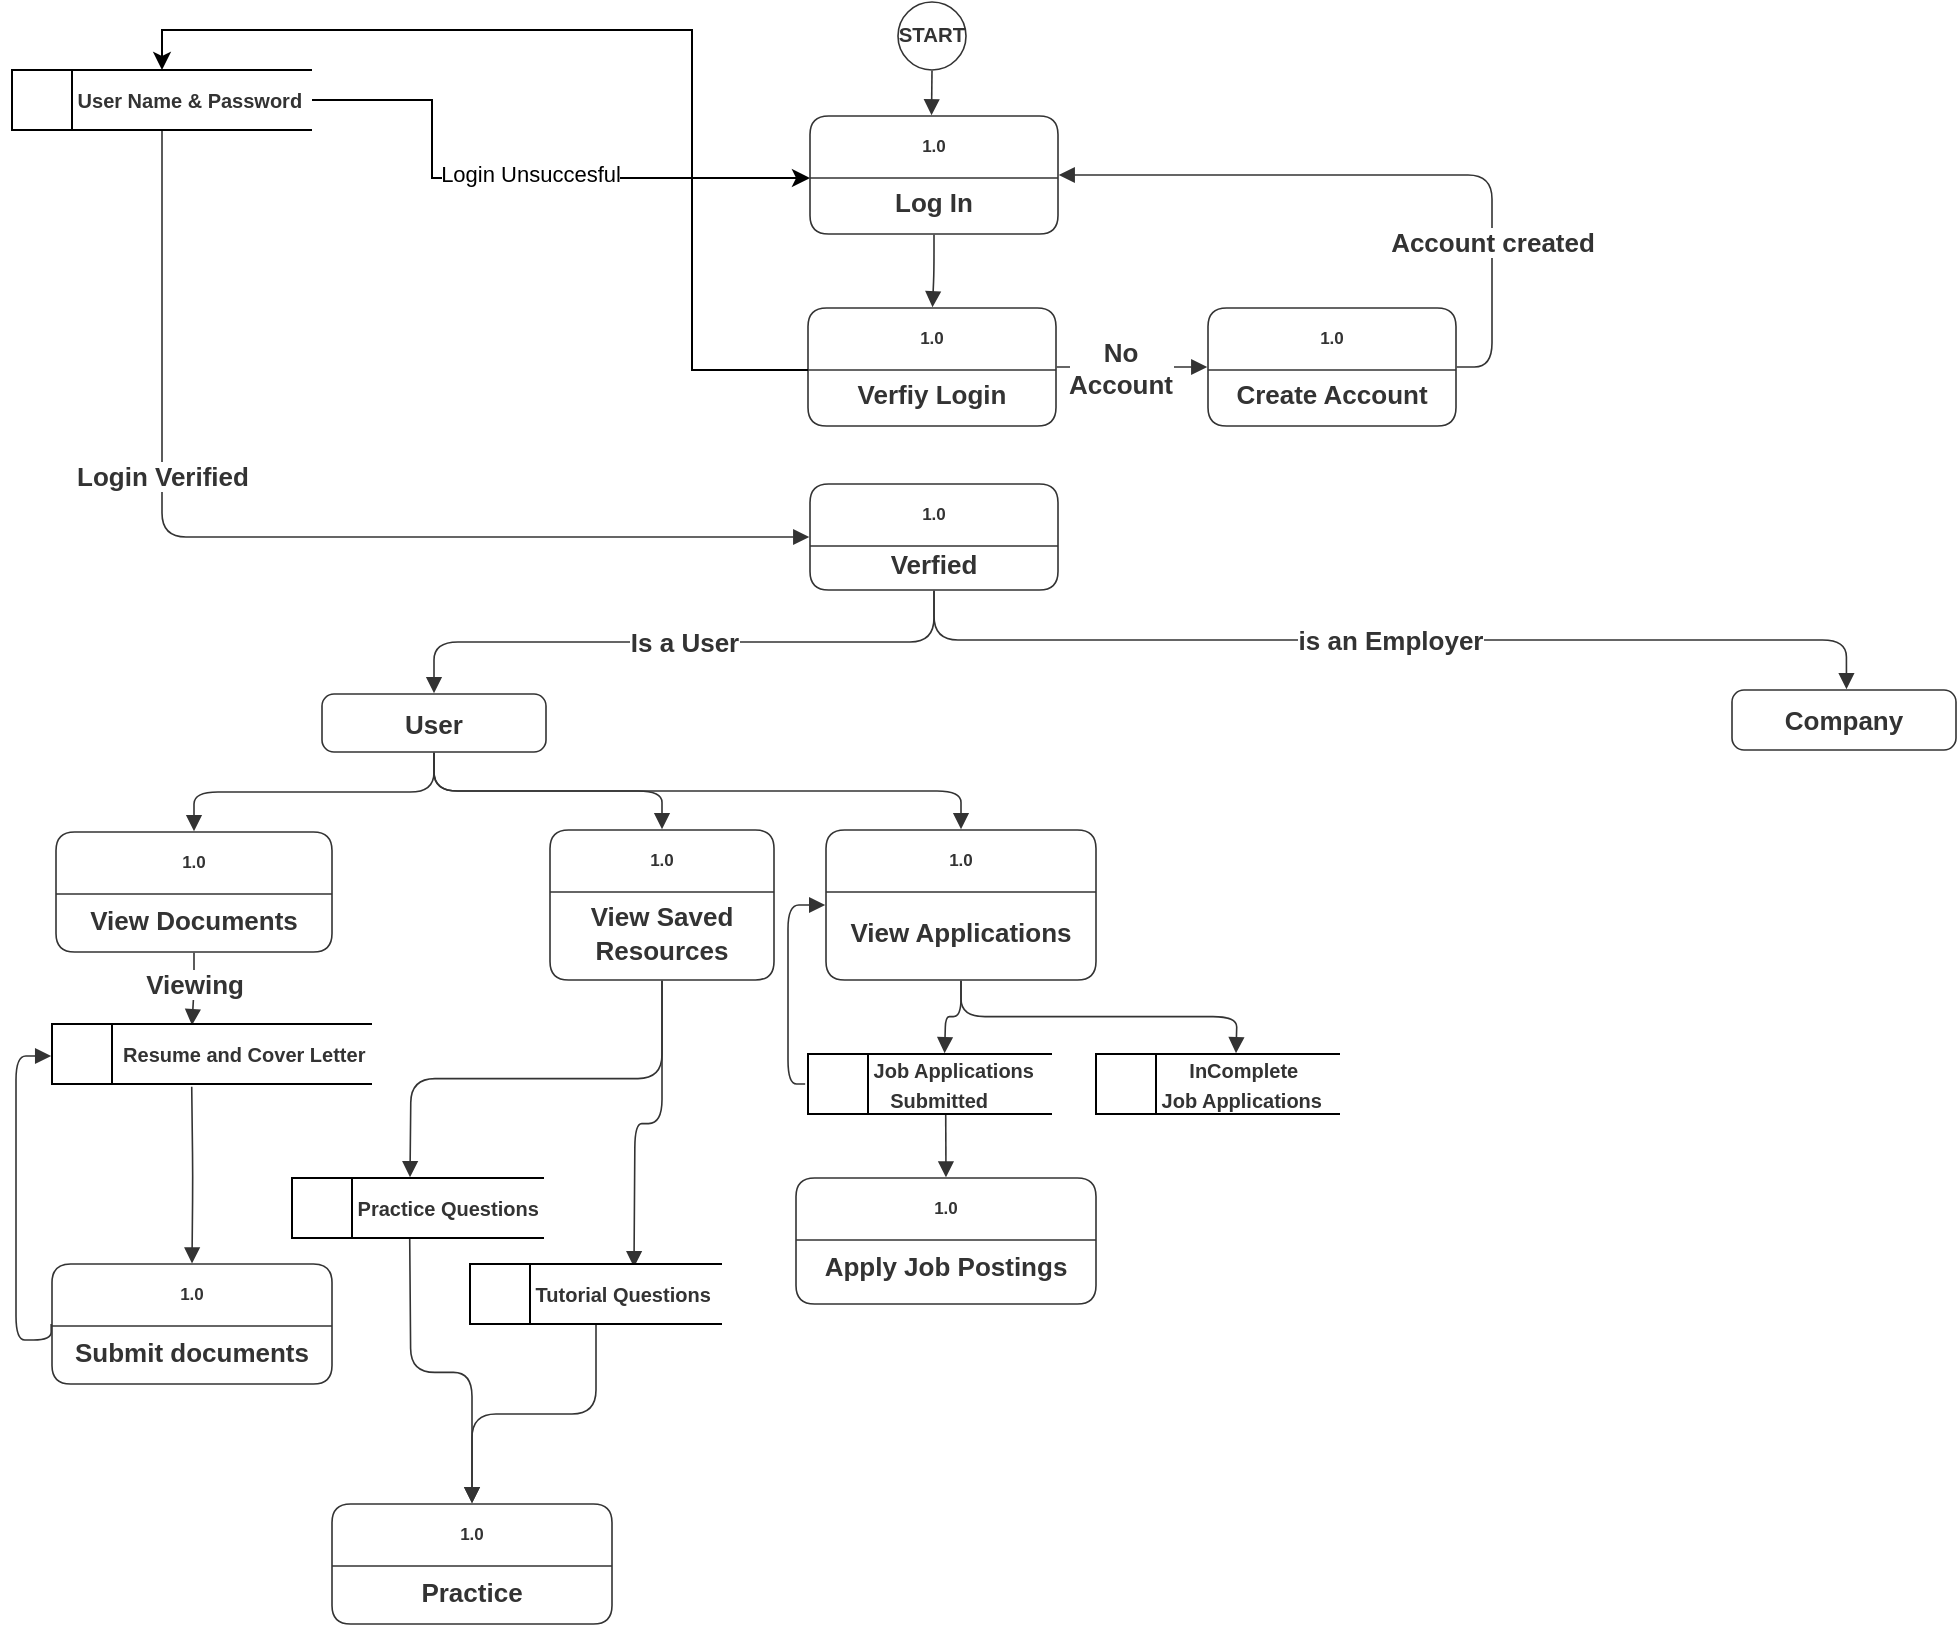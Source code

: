 <mxfile version="15.8.4" type="device"><diagram id="KmNUvOpDj0zJ07PrH_Db" name="Page-1"><mxGraphModel dx="1689" dy="1010" grid="1" gridSize="10" guides="1" tooltips="1" connect="1" arrows="1" fold="1" page="1" pageScale="1" pageWidth="850" pageHeight="1100" math="0" shadow="0"><root><mxCell id="0"/><mxCell id="1" parent="0"/><UserObject label="START" lucidchartObjectId="FQnumSBuj~.i" id="zn9brdSnDE_DbDyP9B-y-1"><mxCell style="html=1;overflow=block;blockSpacing=1;whiteSpace=wrap;ellipse;whiteSpace=wrap;fontSize=10.2;fontColor=#333333;fontStyle=1;align=center;spacing=0;strokeColor=#333333;strokeOpacity=100;fillOpacity=100;rounded=1;absoluteArcSize=1;arcSize=12;fillColor=#ffffff;strokeWidth=0.8;" vertex="1" parent="1"><mxGeometry x="453" y="40" width="34" height="34" as="geometry"/></mxCell></UserObject><UserObject label="User" lucidchartObjectId="yRnuwQ.iAK_C" id="zn9brdSnDE_DbDyP9B-y-2"><mxCell style="html=1;overflow=block;blockSpacing=1;whiteSpace=wrap;;whiteSpace=wrap;fontSize=13;fontColor=#333333;fontStyle=1;align=center;spacing=0;strokeColor=#333333;strokeOpacity=100;fillOpacity=100;rounded=1;absoluteArcSize=1;arcSize=12;fillColor=#ffffff;strokeWidth=0.8;" vertex="1" parent="1"><mxGeometry x="165" y="386" width="112" height="29" as="geometry"/></mxCell></UserObject><mxCell id="zn9brdSnDE_DbDyP9B-y-3" value="&lt;div style=&quot;display: flex; justify-content: center; text-align: center; align-items: baseline; font-size: 0; line-height: 1.25;margin-top: -2px;&quot;&gt;&lt;span&gt;&lt;span style=&quot;font-size:8.5px;color:#333333;font-weight: bold;&quot;&gt;1.0&lt;/span&gt;&lt;/span&gt;&lt;/div&gt;" style="shape=swimlane;html=1;rounded=1;arcSize=10;collapsible=0;fontStyle=0;startSize=31;whiteSpace=wrap;overflow=block;blockSpacing=1;fontSize=13;spacing=0;strokeColor=#333333;strokeOpacity=100;fillOpacity=100;fillColor=#ffffff;strokeWidth=0.8;swimlaneFillColor=#ffffff;" vertex="1" parent="1"><mxGeometry x="409" y="97" width="124" height="59" as="geometry"/></mxCell><mxCell id="zn9brdSnDE_DbDyP9B-y-4" value="&lt;div style=&quot;display: flex; justify-content: center; text-align: center; align-items: baseline; font-size: 0; line-height: 1.25;margin-top: -2px;&quot;&gt;&lt;span&gt;&lt;span style=&quot;font-size:13px;color:#333333;font-weight: bold;&quot;&gt;Log In&lt;/span&gt;&lt;/span&gt;&lt;/div&gt;" style="rounded=1;arcSize=10;strokeColor=none;fillColor=none;whiteSpace=wrap;overflow=block;blockSpacing=1;html=1;fontSize=13;spacing=0;strokeOpacity=100;fillOpacity=100;strokeWidth=0.8;" vertex="1" parent="zn9brdSnDE_DbDyP9B-y-3"><mxGeometry y="31" width="124" height="28" as="geometry"/></mxCell><mxCell id="zn9brdSnDE_DbDyP9B-y-5" value="&lt;div style=&quot;display: flex; justify-content: center; text-align: center; align-items: baseline; font-size: 0; line-height: 1.25;margin-top: -2px;&quot;&gt;&lt;span&gt;&lt;span style=&quot;font-size:8.5px;color:#333333;font-weight: bold;&quot;&gt;1.0&lt;/span&gt;&lt;/span&gt;&lt;/div&gt;" style="shape=swimlane;html=1;rounded=1;arcSize=10;collapsible=0;fontStyle=0;startSize=31;whiteSpace=wrap;overflow=block;blockSpacing=1;fontSize=13;spacing=0;strokeColor=#333333;strokeOpacity=100;fillOpacity=100;fillColor=#ffffff;strokeWidth=0.8;swimlaneFillColor=#ffffff;" vertex="1" parent="1"><mxGeometry x="408" y="193" width="124" height="59" as="geometry"/></mxCell><mxCell id="zn9brdSnDE_DbDyP9B-y-6" value="&lt;div style=&quot;display: flex; justify-content: center; text-align: center; align-items: baseline; font-size: 0; line-height: 1.25;margin-top: -2px;&quot;&gt;&lt;span&gt;&lt;span style=&quot;font-size:13px;color:#333333;font-weight: bold;&quot;&gt;Verfiy Login&lt;/span&gt;&lt;/span&gt;&lt;/div&gt;" style="rounded=1;arcSize=10;strokeColor=none;fillColor=none;whiteSpace=wrap;overflow=block;blockSpacing=1;html=1;fontSize=13;spacing=0;strokeOpacity=100;fillOpacity=100;strokeWidth=0.8;" vertex="1" parent="zn9brdSnDE_DbDyP9B-y-5"><mxGeometry y="31" width="124" height="28" as="geometry"/></mxCell><UserObject label="" lucidchartObjectId="QTnu6b7wUjDt" id="zn9brdSnDE_DbDyP9B-y-7"><mxCell style="html=1;jettySize=18;whiteSpace=wrap;overflow=block;blockSpacing=1;fontSize=13;strokeColor=#333333;strokeOpacity=100;strokeWidth=0.8;rounded=1;arcSize=24;edgeStyle=orthogonalEdgeStyle;startArrow=none;;endArrow=block;endFill=1;;exitX=0.5;exitY=1.006;exitPerimeter=0;entryX=0.502;entryY=-0.006;entryPerimeter=0;" edge="1" parent="1" source="zn9brdSnDE_DbDyP9B-y-3" target="zn9brdSnDE_DbDyP9B-y-5"><mxGeometry width="100" height="100" relative="1" as="geometry"><Array as="points"/></mxGeometry></mxCell></UserObject><UserObject label="" lucidchartObjectId="vUnuLAOamft-" id="zn9brdSnDE_DbDyP9B-y-8"><mxCell style="html=1;jettySize=18;whiteSpace=wrap;overflow=block;blockSpacing=1;fontSize=13;strokeColor=#333333;strokeOpacity=100;strokeWidth=0.8;rounded=1;arcSize=24;edgeStyle=orthogonalEdgeStyle;startArrow=none;;endArrow=block;endFill=1;;exitX=1.003;exitY=0.5;exitPerimeter=0;entryX=-0.003;entryY=0.5;entryPerimeter=0;" edge="1" parent="1" source="zn9brdSnDE_DbDyP9B-y-5" target="zn9brdSnDE_DbDyP9B-y-10"><mxGeometry width="100" height="100" relative="1" as="geometry"><Array as="points"/></mxGeometry></mxCell></UserObject><mxCell id="zn9brdSnDE_DbDyP9B-y-9" value="No&#10;Account" style="text;html=1;resizable=0;labelBackgroundColor=#ffffff;align=center;verticalAlign=middle;fontStyle=1;fontColor=#333333;;fontSize=13;" vertex="1" parent="zn9brdSnDE_DbDyP9B-y-8"><mxGeometry x="-0.182" relative="1" as="geometry"/></mxCell><mxCell id="zn9brdSnDE_DbDyP9B-y-10" value="&lt;div style=&quot;display: flex; justify-content: center; text-align: center; align-items: baseline; font-size: 0; line-height: 1.25;margin-top: -2px;&quot;&gt;&lt;span&gt;&lt;span style=&quot;font-size:8.5px;color:#333333;font-weight: bold;&quot;&gt;1.0&lt;/span&gt;&lt;/span&gt;&lt;/div&gt;" style="shape=swimlane;html=1;rounded=1;arcSize=10;collapsible=0;fontStyle=0;startSize=31;whiteSpace=wrap;overflow=block;blockSpacing=1;fontSize=13;spacing=0;strokeColor=#333333;strokeOpacity=100;fillOpacity=100;fillColor=#ffffff;strokeWidth=0.8;swimlaneFillColor=#ffffff;" vertex="1" parent="1"><mxGeometry x="608" y="193" width="124" height="59" as="geometry"/></mxCell><mxCell id="zn9brdSnDE_DbDyP9B-y-11" value="&lt;div style=&quot;display: flex; justify-content: center; text-align: center; align-items: baseline; font-size: 0; line-height: 1.25;margin-top: -2px;&quot;&gt;&lt;span&gt;&lt;span style=&quot;font-size:13px;color:#333333;font-weight: bold;&quot;&gt;Create Account&lt;/span&gt;&lt;/span&gt;&lt;/div&gt;" style="rounded=1;arcSize=10;strokeColor=none;fillColor=none;whiteSpace=wrap;overflow=block;blockSpacing=1;html=1;fontSize=13;spacing=0;strokeOpacity=100;fillOpacity=100;strokeWidth=0.8;" vertex="1" parent="zn9brdSnDE_DbDyP9B-y-10"><mxGeometry y="31" width="124" height="28" as="geometry"/></mxCell><UserObject label="" lucidchartObjectId="NVnuejFnyBEx" id="zn9brdSnDE_DbDyP9B-y-12"><mxCell style="html=1;jettySize=18;whiteSpace=wrap;fontSize=13;strokeColor=#333333;strokeOpacity=100;strokeWidth=0.8;rounded=1;arcSize=24;edgeStyle=orthogonalEdgeStyle;startArrow=none;;endArrow=block;endFill=1;;exitX=1.003;exitY=0.5;exitPerimeter=0;entryX=1.003;entryY=0.5;entryPerimeter=0;" edge="1" parent="1" source="zn9brdSnDE_DbDyP9B-y-10" target="zn9brdSnDE_DbDyP9B-y-3"><mxGeometry width="100" height="100" relative="1" as="geometry"><Array as="points"/></mxGeometry></mxCell></UserObject><mxCell id="zn9brdSnDE_DbDyP9B-y-13" value="Account created" style="text;html=1;resizable=0;labelBackgroundColor=#ffffff;align=center;verticalAlign=middle;fontStyle=1;fontColor=#333333;;fontSize=13;" vertex="1" parent="zn9brdSnDE_DbDyP9B-y-12"><mxGeometry x="-0.513" relative="1" as="geometry"/></mxCell><UserObject label="Company" lucidchartObjectId="eXnu.SFmPcxK" id="zn9brdSnDE_DbDyP9B-y-14"><mxCell style="html=1;overflow=block;blockSpacing=1;whiteSpace=wrap;;whiteSpace=wrap;fontSize=13;fontColor=#333333;fontStyle=1;align=center;spacing=0;strokeColor=#333333;strokeOpacity=100;fillOpacity=100;rounded=1;absoluteArcSize=1;arcSize=12;fillColor=#ffffff;strokeWidth=0.8;" vertex="1" parent="1"><mxGeometry x="870" y="384" width="112" height="30" as="geometry"/></mxCell></UserObject><UserObject label="" lucidchartObjectId="R0nusZ9VJEem" id="zn9brdSnDE_DbDyP9B-y-15"><mxCell style="html=1;jettySize=18;whiteSpace=wrap;fontSize=13;strokeColor=#333333;strokeOpacity=100;strokeWidth=0.8;rounded=1;arcSize=24;edgeStyle=orthogonalEdgeStyle;startArrow=none;;endArrow=block;endFill=1;;exitX=0.5;exitY=1.011;exitPerimeter=0;entryX=0.49;entryY=-0.006;entryPerimeter=0;" edge="1" parent="1" source="zn9brdSnDE_DbDyP9B-y-1" target="zn9brdSnDE_DbDyP9B-y-3"><mxGeometry width="100" height="100" relative="1" as="geometry"><Array as="points"/></mxGeometry></mxCell></UserObject><mxCell id="zn9brdSnDE_DbDyP9B-y-19" value="&lt;div style=&quot;display: flex; justify-content: center; text-align: center; align-items: baseline; font-size: 0; line-height: 1.25;margin-top: -2px;&quot;&gt;&lt;span&gt;&lt;span style=&quot;font-size:8.5px;color:#333333;font-weight: bold;&quot;&gt;1.0&lt;/span&gt;&lt;/span&gt;&lt;/div&gt;" style="shape=swimlane;html=1;rounded=1;arcSize=10;collapsible=0;fontStyle=0;startSize=31;whiteSpace=wrap;overflow=block;blockSpacing=1;fontSize=13;spacing=0;strokeColor=#333333;strokeOpacity=100;fillOpacity=100;fillColor=#ffffff;strokeWidth=0.8;swimlaneFillColor=#ffffff;" vertex="1" parent="1"><mxGeometry x="409" y="281" width="124" height="53" as="geometry"/></mxCell><mxCell id="zn9brdSnDE_DbDyP9B-y-20" value="&lt;div style=&quot;display: flex; justify-content: center; text-align: center; align-items: baseline; font-size: 0; line-height: 1.25;margin-top: -2px;&quot;&gt;&lt;span&gt;&lt;span style=&quot;font-size:13px;color:#333333;font-weight: bold;&quot;&gt;Verfied&lt;/span&gt;&lt;/span&gt;&lt;/div&gt;" style="rounded=1;arcSize=10;strokeColor=none;fillColor=none;whiteSpace=wrap;overflow=block;blockSpacing=1;html=1;fontSize=13;spacing=0;strokeOpacity=100;fillOpacity=100;strokeWidth=0.8;" vertex="1" parent="zn9brdSnDE_DbDyP9B-y-19"><mxGeometry y="31" width="124" height="22" as="geometry"/></mxCell><UserObject label="" lucidchartObjectId="Aboup7MpkrA6" id="zn9brdSnDE_DbDyP9B-y-21"><mxCell style="html=1;jettySize=18;whiteSpace=wrap;fontSize=13;strokeColor=#333333;strokeOpacity=100;strokeWidth=0.8;rounded=1;arcSize=24;edgeStyle=orthogonalEdgeStyle;startArrow=none;;endArrow=block;endFill=1;;exitX=0.5;exitY=1;entryX=-0.003;entryY=0.5;entryPerimeter=0;exitDx=0;exitDy=0;" edge="1" parent="1" source="zn9brdSnDE_DbDyP9B-y-72" target="zn9brdSnDE_DbDyP9B-y-19"><mxGeometry width="100" height="100" relative="1" as="geometry"><Array as="points"/><mxPoint x="59.82" y="151.36" as="sourcePoint"/></mxGeometry></mxCell></UserObject><mxCell id="zn9brdSnDE_DbDyP9B-y-22" value="Login Verified" style="text;html=1;resizable=0;labelBackgroundColor=#ffffff;align=center;verticalAlign=middle;fontStyle=1;fontColor=#333333;;fontSize=13;" vertex="1" parent="zn9brdSnDE_DbDyP9B-y-21"><mxGeometry x="-0.346" relative="1" as="geometry"/></mxCell><UserObject label="" lucidchartObjectId="2bouBY3viOkr" id="zn9brdSnDE_DbDyP9B-y-25"><mxCell style="html=1;jettySize=18;whiteSpace=wrap;fontSize=13;strokeColor=#333333;strokeOpacity=100;strokeWidth=0.8;rounded=1;arcSize=24;edgeStyle=orthogonalEdgeStyle;startArrow=none;;endArrow=block;endFill=1;;exitX=0.5;exitY=1.007;exitPerimeter=0;entryX=0.511;entryY=-0.012;entryPerimeter=0;" edge="1" parent="1" source="zn9brdSnDE_DbDyP9B-y-19" target="zn9brdSnDE_DbDyP9B-y-14"><mxGeometry width="100" height="100" relative="1" as="geometry"><Array as="points"/></mxGeometry></mxCell></UserObject><mxCell id="zn9brdSnDE_DbDyP9B-y-26" value="is an Employer" style="text;html=1;resizable=0;labelBackgroundColor=#ffffff;align=center;verticalAlign=middle;fontStyle=1;fontColor=#333333;;fontSize=13;" vertex="1" parent="zn9brdSnDE_DbDyP9B-y-25"><mxGeometry relative="1" as="geometry"/></mxCell><UserObject label="" lucidchartObjectId="5boup.YwkAi6" id="zn9brdSnDE_DbDyP9B-y-27"><mxCell style="html=1;jettySize=18;whiteSpace=wrap;fontSize=13;strokeColor=#333333;strokeOpacity=100;strokeWidth=0.8;rounded=1;arcSize=24;edgeStyle=orthogonalEdgeStyle;startArrow=none;;endArrow=block;endFill=1;;exitX=0.5;exitY=1.007;exitPerimeter=0;entryX=0.5;entryY=-0.013;entryPerimeter=0;" edge="1" parent="1" source="zn9brdSnDE_DbDyP9B-y-19" target="zn9brdSnDE_DbDyP9B-y-2"><mxGeometry width="100" height="100" relative="1" as="geometry"><Array as="points"/></mxGeometry></mxCell></UserObject><mxCell id="zn9brdSnDE_DbDyP9B-y-28" value="Is a User" style="text;html=1;resizable=0;labelBackgroundColor=#ffffff;align=center;verticalAlign=middle;fontStyle=1;fontColor=#333333;;fontSize=13;" vertex="1" parent="zn9brdSnDE_DbDyP9B-y-27"><mxGeometry relative="1" as="geometry"/></mxCell><mxCell id="zn9brdSnDE_DbDyP9B-y-29" value="&lt;div style=&quot;display: flex; justify-content: center; text-align: center; align-items: baseline; font-size: 0; line-height: 1.25;margin-top: -2px;&quot;&gt;&lt;span&gt;&lt;span style=&quot;font-size:8.5px;color:#333333;font-weight: bold;&quot;&gt;1.0&lt;/span&gt;&lt;/span&gt;&lt;/div&gt;" style="shape=swimlane;html=1;rounded=1;arcSize=10;collapsible=0;fontStyle=0;startSize=31;whiteSpace=wrap;overflow=block;blockSpacing=1;fontSize=13;spacing=0;strokeColor=#333333;strokeOpacity=100;fillOpacity=100;fillColor=#ffffff;strokeWidth=0.8;swimlaneFillColor=#ffffff;" vertex="1" parent="1"><mxGeometry x="32" y="455" width="138" height="60" as="geometry"/></mxCell><mxCell id="zn9brdSnDE_DbDyP9B-y-30" value="&lt;div style=&quot;display: flex; justify-content: center; text-align: center; align-items: baseline; font-size: 0; line-height: 1.25;margin-top: -2px;&quot;&gt;&lt;span&gt;&lt;span style=&quot;font-size:13px;color:#333333;font-weight: bold;&quot;&gt;View Documents&lt;/span&gt;&lt;/span&gt;&lt;/div&gt;" style="rounded=1;arcSize=10;strokeColor=none;fillColor=none;whiteSpace=wrap;overflow=block;blockSpacing=1;html=1;fontSize=13;spacing=0;strokeOpacity=100;fillOpacity=100;strokeWidth=0.8;" vertex="1" parent="zn9brdSnDE_DbDyP9B-y-29"><mxGeometry y="31" width="138" height="29" as="geometry"/></mxCell><UserObject label="" lucidchartObjectId="ZeouPv21MM02" id="zn9brdSnDE_DbDyP9B-y-33"><mxCell style="html=1;jettySize=18;whiteSpace=wrap;fontSize=13;strokeColor=#333333;strokeOpacity=100;strokeWidth=0.8;rounded=1;arcSize=24;edgeStyle=orthogonalEdgeStyle;startArrow=none;;endArrow=block;endFill=1;;exitX=0.5;exitY=1.006;exitPerimeter=0;entryX=0.5;entryY=-0.013;entryPerimeter=0;" edge="1" parent="1" source="zn9brdSnDE_DbDyP9B-y-29"><mxGeometry width="100" height="100" relative="1" as="geometry"><Array as="points"/><mxPoint x="100" y="551.61" as="targetPoint"/></mxGeometry></mxCell></UserObject><mxCell id="zn9brdSnDE_DbDyP9B-y-34" value="Viewing" style="text;html=1;resizable=0;labelBackgroundColor=#ffffff;align=center;verticalAlign=middle;fontStyle=1;fontColor=#333333;;fontSize=13;" vertex="1" parent="zn9brdSnDE_DbDyP9B-y-33"><mxGeometry x="-0.195" relative="1" as="geometry"/></mxCell><UserObject label="" lucidchartObjectId="VfoucigJV-HY" id="zn9brdSnDE_DbDyP9B-y-35"><mxCell style="html=1;jettySize=18;whiteSpace=wrap;fontSize=13;strokeColor=#333333;strokeOpacity=100;strokeWidth=0.8;rounded=1;arcSize=24;edgeStyle=orthogonalEdgeStyle;startArrow=none;;endArrow=block;endFill=1;;exitX=0.5;exitY=1.013;exitPerimeter=0;entryX=0.5;entryY=-0.006;entryPerimeter=0;" edge="1" parent="1" source="zn9brdSnDE_DbDyP9B-y-2" target="zn9brdSnDE_DbDyP9B-y-29"><mxGeometry width="100" height="100" relative="1" as="geometry"><Array as="points"/></mxGeometry></mxCell></UserObject><mxCell id="zn9brdSnDE_DbDyP9B-y-36" value="&lt;div style=&quot;display: flex; justify-content: center; text-align: center; align-items: baseline; font-size: 0; line-height: 1.25;margin-top: -2px;&quot;&gt;&lt;span&gt;&lt;span style=&quot;font-size:8.5px;color:#333333;font-weight: bold;&quot;&gt;1.0&lt;/span&gt;&lt;/span&gt;&lt;/div&gt;" style="shape=swimlane;html=1;rounded=1;arcSize=10;collapsible=0;fontStyle=0;startSize=31;whiteSpace=wrap;overflow=block;blockSpacing=1;fontSize=13;spacing=0;strokeColor=#333333;strokeOpacity=100;fillOpacity=100;fillColor=#ffffff;strokeWidth=0.8;swimlaneFillColor=#ffffff;" vertex="1" parent="1"><mxGeometry x="279" y="454" width="112" height="75" as="geometry"/></mxCell><mxCell id="zn9brdSnDE_DbDyP9B-y-37" value="&lt;div style=&quot;display: flex; justify-content: center; text-align: center; align-items: baseline; font-size: 0; line-height: 1.25;margin-top: -2px;&quot;&gt;&lt;span&gt;&lt;span style=&quot;font-size:13px;color:#333333;font-weight: bold;&quot;&gt;View Saved Resources&lt;/span&gt;&lt;/span&gt;&lt;/div&gt;" style="rounded=1;arcSize=10;strokeColor=none;fillColor=none;whiteSpace=wrap;overflow=block;blockSpacing=1;html=1;fontSize=13;spacing=0;strokeOpacity=100;fillOpacity=100;strokeWidth=0.8;" vertex="1" parent="zn9brdSnDE_DbDyP9B-y-36"><mxGeometry y="31" width="112" height="44" as="geometry"/></mxCell><UserObject label="" lucidchartObjectId="thoudnpx~yCY" id="zn9brdSnDE_DbDyP9B-y-38"><mxCell style="html=1;jettySize=18;whiteSpace=wrap;fontSize=13;strokeColor=#333333;strokeOpacity=100;strokeWidth=0.8;rounded=1;arcSize=24;edgeStyle=orthogonalEdgeStyle;startArrow=none;;endArrow=block;endFill=1;;exitX=0.5;exitY=1.013;exitPerimeter=0;entryX=0.5;entryY=-0.005;entryPerimeter=0;" edge="1" parent="1" source="zn9brdSnDE_DbDyP9B-y-2" target="zn9brdSnDE_DbDyP9B-y-36"><mxGeometry width="100" height="100" relative="1" as="geometry"><Array as="points"/></mxGeometry></mxCell></UserObject><mxCell id="zn9brdSnDE_DbDyP9B-y-39" value="&lt;div style=&quot;display: flex; justify-content: center; text-align: center; align-items: baseline; font-size: 0; line-height: 1.25;margin-top: -2px;&quot;&gt;&lt;span&gt;&lt;span style=&quot;font-size:8.5px;color:#333333;font-weight: bold;&quot;&gt;1.0&lt;/span&gt;&lt;/span&gt;&lt;/div&gt;" style="shape=swimlane;html=1;rounded=1;arcSize=10;collapsible=0;fontStyle=0;startSize=31;whiteSpace=wrap;overflow=block;blockSpacing=1;fontSize=13;spacing=0;strokeColor=#333333;strokeOpacity=100;fillOpacity=100;fillColor=#ffffff;strokeWidth=0.8;swimlaneFillColor=#ffffff;" vertex="1" parent="1"><mxGeometry x="30" y="671" width="140" height="60" as="geometry"/></mxCell><mxCell id="zn9brdSnDE_DbDyP9B-y-40" value="&lt;div style=&quot;display: flex; justify-content: center; text-align: center; align-items: baseline; font-size: 0; line-height: 1.25;margin-top: -2px;&quot;&gt;&lt;span&gt;&lt;span style=&quot;font-size:13px;color:#333333;font-weight: bold;&quot;&gt;Submit documents&lt;/span&gt;&lt;/span&gt;&lt;/div&gt;" style="rounded=1;arcSize=10;strokeColor=none;fillColor=none;whiteSpace=wrap;overflow=block;blockSpacing=1;html=1;fontSize=13;spacing=0;strokeOpacity=100;fillOpacity=100;strokeWidth=0.8;" vertex="1" parent="zn9brdSnDE_DbDyP9B-y-39"><mxGeometry y="31" width="140" height="29" as="geometry"/></mxCell><UserObject label="" lucidchartObjectId="Niouq.XjF9X7" id="zn9brdSnDE_DbDyP9B-y-41"><mxCell style="html=1;jettySize=18;whiteSpace=wrap;fontSize=13;strokeColor=#333333;strokeOpacity=100;strokeWidth=0.8;rounded=1;arcSize=24;edgeStyle=orthogonalEdgeStyle;startArrow=none;;endArrow=block;endFill=1;;exitX=0.499;exitY=1.013;exitPerimeter=0;entryX=0.5;entryY=-0.005;entryPerimeter=0;" edge="1" parent="1" target="zn9brdSnDE_DbDyP9B-y-39"><mxGeometry width="100" height="100" relative="1" as="geometry"><Array as="points"/><mxPoint x="99.86" y="582.39" as="sourcePoint"/></mxGeometry></mxCell></UserObject><mxCell id="zn9brdSnDE_DbDyP9B-y-42" value="&lt;div style=&quot;display: flex; justify-content: center; text-align: center; align-items: baseline; font-size: 0; line-height: 1.25;margin-top: -2px;&quot;&gt;&lt;span&gt;&lt;span style=&quot;font-size:8.5px;color:#333333;font-weight: bold;&quot;&gt;1.0&lt;/span&gt;&lt;/span&gt;&lt;/div&gt;" style="shape=swimlane;html=1;rounded=1;arcSize=10;collapsible=0;fontStyle=0;startSize=31;whiteSpace=wrap;overflow=block;blockSpacing=1;fontSize=13;spacing=0;strokeColor=#333333;strokeOpacity=100;fillOpacity=100;fillColor=#ffffff;strokeWidth=0.8;swimlaneFillColor=#ffffff;" vertex="1" parent="1"><mxGeometry x="417" y="454" width="135" height="75" as="geometry"/></mxCell><mxCell id="zn9brdSnDE_DbDyP9B-y-43" value="&lt;div style=&quot;display: flex; justify-content: center; text-align: center; align-items: baseline; font-size: 0; line-height: 1.25;margin-top: -2px;&quot;&gt;&lt;span&gt;&lt;span style=&quot;font-size:13px;color:#333333;font-weight: bold;&quot;&gt;View Applications&lt;/span&gt;&lt;/span&gt;&lt;/div&gt;" style="rounded=1;arcSize=10;strokeColor=none;fillColor=none;whiteSpace=wrap;overflow=block;blockSpacing=1;html=1;fontSize=13;spacing=0;strokeOpacity=100;fillOpacity=100;strokeWidth=0.8;" vertex="1" parent="zn9brdSnDE_DbDyP9B-y-42"><mxGeometry y="31" width="135" height="44" as="geometry"/></mxCell><UserObject label="" lucidchartObjectId="qvoudSMEXuCt" id="zn9brdSnDE_DbDyP9B-y-44"><mxCell style="html=1;jettySize=18;whiteSpace=wrap;fontSize=13;strokeColor=#333333;strokeOpacity=100;strokeWidth=0.8;rounded=1;arcSize=24;edgeStyle=orthogonalEdgeStyle;startArrow=none;;endArrow=block;endFill=1;;exitX=0.5;exitY=1.013;exitPerimeter=0;entryX=0.5;entryY=-0.005;entryPerimeter=0;" edge="1" parent="1" source="zn9brdSnDE_DbDyP9B-y-2" target="zn9brdSnDE_DbDyP9B-y-42"><mxGeometry width="100" height="100" relative="1" as="geometry"><Array as="points"/></mxGeometry></mxCell></UserObject><UserObject label="" lucidchartObjectId="CwouytWBh.xg" id="zn9brdSnDE_DbDyP9B-y-47"><mxCell style="html=1;jettySize=18;whiteSpace=wrap;fontSize=13;strokeColor=#333333;strokeOpacity=100;strokeWidth=0.8;rounded=1;arcSize=24;edgeStyle=orthogonalEdgeStyle;startArrow=none;;endArrow=block;endFill=1;;exitX=0.5;exitY=1.005;exitPerimeter=0;entryX=0.495;entryY=-0.013;entryPerimeter=0;" edge="1" parent="1" source="zn9brdSnDE_DbDyP9B-y-42"><mxGeometry width="100" height="100" relative="1" as="geometry"><Array as="points"/><mxPoint x="476.3" y="565.61" as="targetPoint"/></mxGeometry></mxCell></UserObject><UserObject label="" lucidchartObjectId="vyouZL5ZmFc4" id="zn9brdSnDE_DbDyP9B-y-48"><mxCell style="html=1;jettySize=18;whiteSpace=wrap;fontSize=13;strokeColor=#333333;strokeOpacity=100;strokeWidth=0.8;rounded=1;arcSize=24;edgeStyle=orthogonalEdgeStyle;startArrow=none;;endArrow=block;endFill=1;;exitX=0.499;exitY=1.013;exitPerimeter=0;entryX=0.5;entryY=-0.005;entryPerimeter=0;" edge="1" parent="1" target="zn9brdSnDE_DbDyP9B-y-49"><mxGeometry width="100" height="100" relative="1" as="geometry"><Array as="points"/><mxPoint x="476.86" y="596.39" as="sourcePoint"/></mxGeometry></mxCell></UserObject><mxCell id="zn9brdSnDE_DbDyP9B-y-49" value="&lt;div style=&quot;display: flex; justify-content: center; text-align: center; align-items: baseline; font-size: 0; line-height: 1.25;margin-top: -2px;&quot;&gt;&lt;span&gt;&lt;span style=&quot;font-size:8.5px;color:#333333;font-weight: bold;&quot;&gt;1.0&lt;/span&gt;&lt;/span&gt;&lt;/div&gt;" style="shape=swimlane;html=1;rounded=1;arcSize=10;collapsible=0;fontStyle=0;startSize=31;whiteSpace=wrap;overflow=block;blockSpacing=1;fontSize=13;spacing=0;strokeColor=#333333;strokeOpacity=100;fillOpacity=100;fillColor=#ffffff;strokeWidth=0.8;swimlaneFillColor=#ffffff;" vertex="1" parent="1"><mxGeometry x="402" y="628" width="150" height="63" as="geometry"/></mxCell><mxCell id="zn9brdSnDE_DbDyP9B-y-50" value="&lt;div style=&quot;display: flex; justify-content: center; text-align: center; align-items: baseline; font-size: 0; line-height: 1.25;margin-top: -2px;&quot;&gt;&lt;span&gt;&lt;span style=&quot;font-size:13px;color:#333333;font-weight: bold;&quot;&gt;Apply Job Postings&lt;/span&gt;&lt;/span&gt;&lt;/div&gt;" style="rounded=1;arcSize=10;strokeColor=none;fillColor=none;whiteSpace=wrap;overflow=block;blockSpacing=1;html=1;fontSize=13;spacing=0;strokeOpacity=100;fillOpacity=100;strokeWidth=0.8;" vertex="1" parent="zn9brdSnDE_DbDyP9B-y-49"><mxGeometry y="31" width="150" height="29" as="geometry"/></mxCell><UserObject label="" lucidchartObjectId="lzouGB1KG5yt" id="zn9brdSnDE_DbDyP9B-y-51"><mxCell style="html=1;jettySize=18;whiteSpace=wrap;fontSize=13;strokeColor=#333333;strokeOpacity=100;strokeWidth=0.8;rounded=1;arcSize=24;edgeStyle=orthogonalEdgeStyle;startArrow=none;;endArrow=block;endFill=1;;exitX=0.5;exitY=1.005;exitPerimeter=0;entryX=0.5;entryY=-0.013;entryPerimeter=0;" edge="1" parent="1" source="zn9brdSnDE_DbDyP9B-y-36"><mxGeometry width="100" height="100" relative="1" as="geometry"><Array as="points"/><mxPoint x="209" y="627.61" as="targetPoint"/></mxGeometry></mxCell></UserObject><UserObject label="" lucidchartObjectId="PzoufpSqXWT8" id="zn9brdSnDE_DbDyP9B-y-56"><mxCell style="html=1;jettySize=18;whiteSpace=wrap;fontSize=13;strokeColor=#333333;strokeOpacity=100;strokeWidth=0.8;rounded=1;arcSize=24;edgeStyle=orthogonalEdgeStyle;startArrow=none;;endArrow=block;endFill=1;;exitX=0.5;exitY=1.005;exitPerimeter=0;entryX=0.5;entryY=-0.013;entryPerimeter=0;" edge="1" parent="1" source="zn9brdSnDE_DbDyP9B-y-36"><mxGeometry width="100" height="100" relative="1" as="geometry"><Array as="points"/><mxPoint x="321" y="672.61" as="targetPoint"/></mxGeometry></mxCell></UserObject><UserObject label="" lucidchartObjectId="qAouWULWoyAr" id="zn9brdSnDE_DbDyP9B-y-57"><mxCell style="html=1;jettySize=18;whiteSpace=wrap;fontSize=13;strokeColor=#333333;strokeOpacity=100;strokeWidth=0.8;rounded=1;arcSize=24;edgeStyle=orthogonalEdgeStyle;startArrow=none;;endArrow=block;endFill=1;;exitX=0.499;exitY=1.013;exitPerimeter=0;entryX=0.5;entryY=-0.006;entryPerimeter=0;" edge="1" parent="1" target="zn9brdSnDE_DbDyP9B-y-60"><mxGeometry width="100" height="100" relative="1" as="geometry"><Array as="points"/><mxPoint x="208.86" y="658.39" as="sourcePoint"/></mxGeometry></mxCell></UserObject><UserObject label="" lucidchartObjectId="tAouiGZLM-eI" id="zn9brdSnDE_DbDyP9B-y-58"><mxCell style="html=1;jettySize=18;whiteSpace=wrap;fontSize=13;strokeColor=#333333;strokeOpacity=100;strokeWidth=0.8;rounded=1;arcSize=24;edgeStyle=orthogonalEdgeStyle;startArrow=none;;endArrow=block;endFill=1;;entryX=0.5;entryY=-0.006;entryPerimeter=0;" edge="1" parent="1" source="zn9brdSnDE_DbDyP9B-y-70" target="zn9brdSnDE_DbDyP9B-y-60"><mxGeometry width="100" height="100" relative="1" as="geometry"><Array as="points"/><mxPoint x="320.86" y="703.39" as="sourcePoint"/></mxGeometry></mxCell></UserObject><UserObject label="" lucidchartObjectId="hFou9Tnvdjvf" id="zn9brdSnDE_DbDyP9B-y-59"><mxCell style="html=1;jettySize=18;whiteSpace=wrap;fontSize=13;strokeColor=#333333;strokeOpacity=100;strokeWidth=0.8;rounded=1;arcSize=24;edgeStyle=orthogonalEdgeStyle;startArrow=none;;endArrow=block;endFill=1;;exitX=-0.003;exitY=0.5;exitPerimeter=0;entryX=-0.003;entryY=0.5;entryPerimeter=0;" edge="1" parent="1" source="zn9brdSnDE_DbDyP9B-y-39"><mxGeometry width="100" height="100" relative="1" as="geometry"><Array as="points"><mxPoint x="12" y="709"/><mxPoint x="12" y="567"/></Array><mxPoint x="29.58" y="567" as="targetPoint"/></mxGeometry></mxCell></UserObject><mxCell id="zn9brdSnDE_DbDyP9B-y-60" value="&lt;div style=&quot;display: flex; justify-content: center; text-align: center; align-items: baseline; font-size: 0; line-height: 1.25;margin-top: -2px;&quot;&gt;&lt;span&gt;&lt;span style=&quot;font-size:8.5px;color:#333333;font-weight: bold;&quot;&gt;1.0&lt;/span&gt;&lt;/span&gt;&lt;/div&gt;" style="shape=swimlane;html=1;rounded=1;arcSize=10;collapsible=0;fontStyle=0;startSize=31;whiteSpace=wrap;overflow=block;blockSpacing=1;fontSize=13;spacing=0;strokeColor=#333333;strokeOpacity=100;fillOpacity=100;fillColor=#ffffff;strokeWidth=0.8;swimlaneFillColor=#ffffff;" vertex="1" parent="1"><mxGeometry x="170" y="791" width="140" height="60" as="geometry"/></mxCell><mxCell id="zn9brdSnDE_DbDyP9B-y-61" value="&lt;div style=&quot;display: flex; justify-content: center; text-align: center; align-items: baseline; font-size: 0; line-height: 1.25;margin-top: -2px;&quot;&gt;&lt;span&gt;&lt;span style=&quot;font-size:13px;color:#333333;font-weight: bold;&quot;&gt;Practice&lt;/span&gt;&lt;/span&gt;&lt;/div&gt;" style="rounded=1;arcSize=10;strokeColor=none;fillColor=none;whiteSpace=wrap;overflow=block;blockSpacing=1;html=1;fontSize=13;spacing=0;strokeOpacity=100;fillOpacity=100;strokeWidth=0.8;" vertex="1" parent="zn9brdSnDE_DbDyP9B-y-60"><mxGeometry y="31" width="140" height="29" as="geometry"/></mxCell><UserObject label="" lucidchartObjectId="zJouxULXuhtw" id="zn9brdSnDE_DbDyP9B-y-64"><mxCell style="html=1;jettySize=18;whiteSpace=wrap;fontSize=13;strokeColor=#333333;strokeOpacity=100;strokeWidth=0.8;rounded=1;arcSize=24;edgeStyle=orthogonalEdgeStyle;startArrow=none;;endArrow=block;endFill=1;;exitX=0.5;exitY=1.005;exitPerimeter=0;entryX=0.5;entryY=-0.013;entryPerimeter=0;" edge="1" parent="1" source="zn9brdSnDE_DbDyP9B-y-42"><mxGeometry width="100" height="100" relative="1" as="geometry"><Array as="points"/><mxPoint x="622" y="565.61" as="targetPoint"/></mxGeometry></mxCell></UserObject><UserObject label="" lucidchartObjectId="eKouivRrjQcS" id="zn9brdSnDE_DbDyP9B-y-65"><mxCell style="html=1;jettySize=18;whiteSpace=wrap;fontSize=13;strokeColor=#333333;strokeOpacity=100;strokeWidth=0.8;rounded=1;arcSize=24;edgeStyle=orthogonalEdgeStyle;startArrow=none;;endArrow=block;endFill=1;;exitX=-0.003;exitY=0.5;exitPerimeter=0;entryX=-0.003;entryY=0.5;entryPerimeter=0;" edge="1" parent="1" target="zn9brdSnDE_DbDyP9B-y-42"><mxGeometry width="100" height="100" relative="1" as="geometry"><Array as="points"><mxPoint x="398" y="581"/><mxPoint x="398" y="492"/></Array><mxPoint x="406.58" y="581" as="sourcePoint"/></mxGeometry></mxCell></UserObject><mxCell id="zn9brdSnDE_DbDyP9B-y-66" value="&lt;span style=&quot;color: rgb(51 , 51 , 51) ; font-size: 10px ; font-weight: 700 ; text-align: center&quot;&gt;&amp;nbsp; &amp;nbsp; &amp;nbsp; &amp;nbsp; &amp;nbsp; Job Applications &lt;br&gt;&amp;nbsp; &amp;nbsp; &amp;nbsp; &amp;nbsp; &amp;nbsp; &amp;nbsp; &amp;nbsp;Submitted&lt;/span&gt;" style="html=1;dashed=0;whitespace=wrap;shape=mxgraph.dfd.dataStoreID;align=left;spacingLeft=3;points=[[0,0],[0.5,0],[1,0],[0,0.5],[1,0.5],[0,1],[0.5,1],[1,1]];" vertex="1" parent="1"><mxGeometry x="408" y="566" width="122" height="30" as="geometry"/></mxCell><mxCell id="zn9brdSnDE_DbDyP9B-y-67" value="&lt;span style=&quot;color: rgb(51 , 51 , 51) ; font-size: 10px ; font-weight: 700 ; text-align: center&quot;&gt;&amp;nbsp; &amp;nbsp; &amp;nbsp; &amp;nbsp; &amp;nbsp; &amp;nbsp; &amp;nbsp; &amp;nbsp;InComplete &lt;br&gt;&amp;nbsp; &amp;nbsp; &amp;nbsp; &amp;nbsp; &amp;nbsp; Job Applications&lt;br&gt;&lt;/span&gt;" style="html=1;dashed=0;whitespace=wrap;shape=mxgraph.dfd.dataStoreID;align=left;spacingLeft=3;points=[[0,0],[0.5,0],[1,0],[0,0.5],[1,0.5],[0,1],[0.5,1],[1,1]];" vertex="1" parent="1"><mxGeometry x="552" y="566" width="122" height="30" as="geometry"/></mxCell><mxCell id="zn9brdSnDE_DbDyP9B-y-68" value="&lt;span style=&quot;color: rgb(51 , 51 , 51) ; font-size: 10px ; font-weight: 700 ; text-align: center&quot;&gt;&amp;nbsp; &amp;nbsp; &amp;nbsp; &amp;nbsp; &amp;nbsp; &amp;nbsp;Resume and Cover Letter&lt;br&gt;&lt;/span&gt;" style="html=1;dashed=0;whitespace=wrap;shape=mxgraph.dfd.dataStoreID;align=left;spacingLeft=3;points=[[0,0],[0.5,0],[1,0],[0,0.5],[1,0.5],[0,1],[0.5,1],[1,1]];" vertex="1" parent="1"><mxGeometry x="30" y="551" width="160" height="30" as="geometry"/></mxCell><mxCell id="zn9brdSnDE_DbDyP9B-y-69" value="&lt;div style=&quot;text-align: center&quot;&gt;&lt;span style=&quot;font-size: 10px&quot;&gt;&lt;font color=&quot;#333333&quot;&gt;&lt;b&gt;&amp;nbsp; &amp;nbsp; &amp;nbsp; &amp;nbsp; &amp;nbsp; Practice Questions&lt;/b&gt;&lt;/font&gt;&lt;/span&gt;&lt;/div&gt;" style="html=1;dashed=0;whitespace=wrap;shape=mxgraph.dfd.dataStoreID;align=left;spacingLeft=3;points=[[0,0],[0.5,0],[1,0],[0,0.5],[1,0.5],[0,1],[0.5,1],[1,1]];" vertex="1" parent="1"><mxGeometry x="150" y="628" width="126" height="30" as="geometry"/></mxCell><mxCell id="zn9brdSnDE_DbDyP9B-y-70" value="&lt;div style=&quot;text-align: center&quot;&gt;&lt;span style=&quot;font-size: 10px&quot;&gt;&lt;font color=&quot;#333333&quot;&gt;&lt;b&gt;&amp;nbsp; &amp;nbsp; &amp;nbsp; &amp;nbsp; &amp;nbsp; Tutorial Questions&lt;/b&gt;&lt;/font&gt;&lt;/span&gt;&lt;/div&gt;" style="html=1;dashed=0;whitespace=wrap;shape=mxgraph.dfd.dataStoreID;align=left;spacingLeft=3;points=[[0,0],[0.5,0],[1,0],[0,0.5],[1,0.5],[0,1],[0.5,1],[1,1]];" vertex="1" parent="1"><mxGeometry x="239" y="671" width="126" height="30" as="geometry"/></mxCell><mxCell id="zn9brdSnDE_DbDyP9B-y-73" style="edgeStyle=orthogonalEdgeStyle;rounded=0;orthogonalLoop=1;jettySize=auto;html=1;exitX=1;exitY=0.5;exitDx=0;exitDy=0;entryX=0;entryY=0;entryDx=0;entryDy=0;" edge="1" parent="1" source="zn9brdSnDE_DbDyP9B-y-72" target="zn9brdSnDE_DbDyP9B-y-4"><mxGeometry relative="1" as="geometry"><Array as="points"><mxPoint x="220" y="89"/><mxPoint x="220" y="128"/></Array></mxGeometry></mxCell><mxCell id="zn9brdSnDE_DbDyP9B-y-74" value="Login Unsuccesful" style="edgeLabel;html=1;align=center;verticalAlign=middle;resizable=0;points=[];" vertex="1" connectable="0" parent="zn9brdSnDE_DbDyP9B-y-73"><mxGeometry x="0.027" y="2" relative="1" as="geometry"><mxPoint as="offset"/></mxGeometry></mxCell><mxCell id="zn9brdSnDE_DbDyP9B-y-72" value="&lt;span style=&quot;color: rgb(51 , 51 , 51) ; font-size: 10px ; font-weight: 700 ; text-align: center&quot;&gt;&amp;nbsp; &amp;nbsp; &amp;nbsp; &amp;nbsp; &amp;nbsp; User Name &amp;amp; Password&lt;br&gt;&lt;/span&gt;" style="html=1;dashed=0;whitespace=wrap;shape=mxgraph.dfd.dataStoreID;align=left;spacingLeft=3;points=[[0,0],[0.5,0],[1,0],[0,0.5],[1,0.5],[0,1],[0.5,1],[1,1]];" vertex="1" parent="1"><mxGeometry x="10" y="74" width="150" height="30" as="geometry"/></mxCell><mxCell id="zn9brdSnDE_DbDyP9B-y-75" style="edgeStyle=orthogonalEdgeStyle;rounded=0;orthogonalLoop=1;jettySize=auto;html=1;exitX=0;exitY=0;exitDx=0;exitDy=0;entryX=0.5;entryY=0;entryDx=0;entryDy=0;" edge="1" parent="1" source="zn9brdSnDE_DbDyP9B-y-6" target="zn9brdSnDE_DbDyP9B-y-72"><mxGeometry relative="1" as="geometry"><Array as="points"><mxPoint x="350" y="224"/><mxPoint x="350" y="54"/><mxPoint x="85" y="54"/></Array></mxGeometry></mxCell></root></mxGraphModel></diagram></mxfile>
